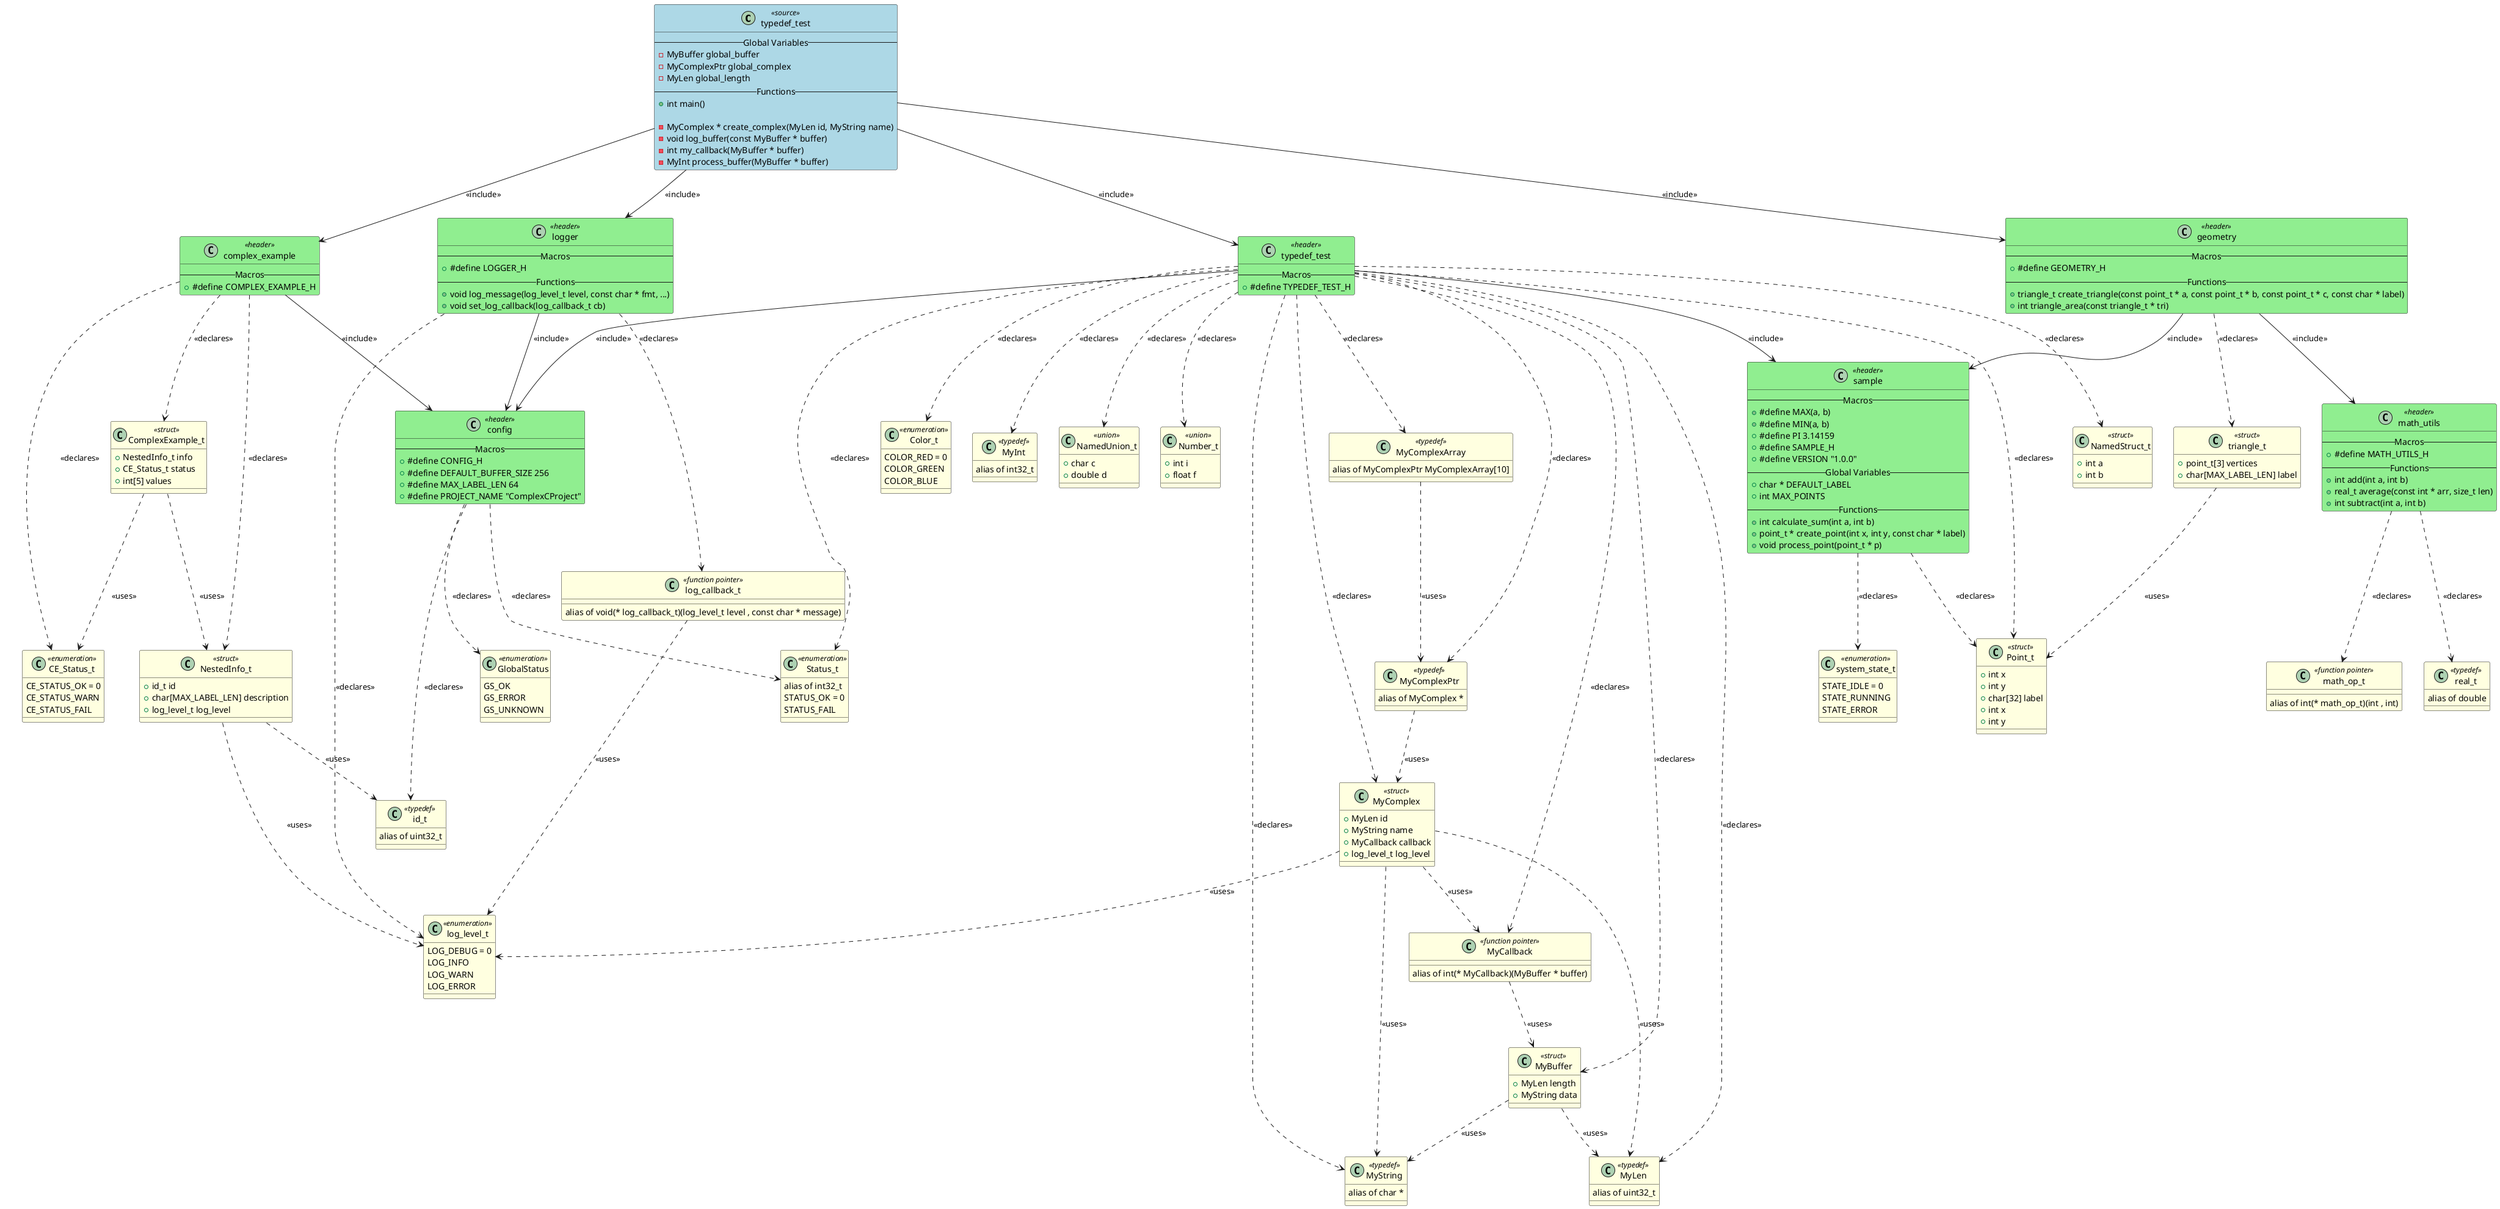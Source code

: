 @startuml typedef_test

class "typedef_test" as TYPEDEF_TEST <<source>> #LightBlue
{
    -- Global Variables --
    - MyBuffer global_buffer
    - MyComplexPtr global_complex
    - MyLen global_length
    -- Functions --
    + int main()

    - MyComplex * create_complex(MyLen id, MyString name)
    - void log_buffer(const MyBuffer * buffer)
    - int my_callback(MyBuffer * buffer)
    - MyInt process_buffer(MyBuffer * buffer)
}

class "complex_example" as HEADER_COMPLEX_EXAMPLE <<header>> #LightGreen
{
    -- Macros --
    + #define COMPLEX_EXAMPLE_H
}

class "config" as HEADER_CONFIG <<header>> #LightGreen
{
    -- Macros --
    + #define CONFIG_H
    + #define DEFAULT_BUFFER_SIZE 256
    + #define MAX_LABEL_LEN 64
    + #define PROJECT_NAME "ComplexCProject"
}

class "geometry" as HEADER_GEOMETRY <<header>> #LightGreen
{
    -- Macros --
    + #define GEOMETRY_H
    -- Functions --
    + triangle_t create_triangle(const point_t * a, const point_t * b, const point_t * c, const char * label)
    + int triangle_area(const triangle_t * tri)
}

class "logger" as HEADER_LOGGER <<header>> #LightGreen
{
    -- Macros --
    + #define LOGGER_H
    -- Functions --
    + void log_message(log_level_t level, const char * fmt, ...)
    + void set_log_callback(log_callback_t cb)
}

class "math_utils" as HEADER_MATH_UTILS <<header>> #LightGreen
{
    -- Macros --
    + #define MATH_UTILS_H
    -- Functions --
    + int add(int a, int b)
    + real_t average(const int * arr, size_t len)
    + int subtract(int a, int b)
}

class "sample" as HEADER_SAMPLE <<header>> #LightGreen
{
    -- Macros --
    + #define MAX(a, b)
    + #define MIN(a, b)
    + #define PI 3.14159
    + #define SAMPLE_H
    + #define VERSION "1.0.0"
    -- Global Variables --
    + char * DEFAULT_LABEL
    + int MAX_POINTS
    -- Functions --
    + int calculate_sum(int a, int b)
    + point_t * create_point(int x, int y, const char * label)
    + void process_point(point_t * p)
}

class "typedef_test" as HEADER_TYPEDEF_TEST <<header>> #LightGreen
{
    -- Macros --
    + #define TYPEDEF_TEST_H
}

class "ComplexExample_t" as TYPEDEF_COMPLEXEXAMPLE_T <<struct>> #LightYellow
{
    + NestedInfo_t info
    + CE_Status_t status
    + int[5] values
}

class "NestedInfo_t" as TYPEDEF_NESTEDINFO_T <<struct>> #LightYellow
{
    + id_t id
    + char[MAX_LABEL_LEN] description
    + log_level_t log_level
}

class "CE_Status_t" as TYPEDEF_CE_STATUS_T <<enumeration>> #LightYellow
{
    CE_STATUS_OK = 0
    CE_STATUS_WARN
    CE_STATUS_FAIL
}

class "GlobalStatus" as TYPEDEF_GLOBALSTATUS <<enumeration>> #LightYellow
{
    GS_OK
    GS_ERROR
    GS_UNKNOWN
}

class "id_t" as TYPEDEF_ID_T <<typedef>> #LightYellow
{
    alias of uint32_t
}

class "status_t" as TYPEDEF_STATUS_T <<typedef>> #LightYellow
{
    alias of int32_t
}

class "triangle_t" as TYPEDEF_TRIANGLE_T <<struct>> #LightYellow
{
    + point_t[3] vertices
    + char[MAX_LABEL_LEN] label
}

class "log_level_t" as TYPEDEF_LOG_LEVEL_T <<enumeration>> #LightYellow
{
    LOG_DEBUG = 0
    LOG_INFO
    LOG_WARN
    LOG_ERROR
}

class "log_callback_t" as TYPEDEF_LOG_CALLBACK_T <<function pointer>> #LightYellow
{
    alias of void(* log_callback_t)(log_level_t level , const char * message)
}

class "math_op_t" as TYPEDEF_MATH_OP_T <<function pointer>> #LightYellow
{
    alias of int(* math_op_t)(int , int)
}

class "real_t" as TYPEDEF_REAL_T <<typedef>> #LightYellow
{
    alias of double
}

class "point_t" as TYPEDEF_POINT_T <<struct>> #LightYellow
{
    + int x
    + int y
    + char[32] label
}

class "system_state_t" as TYPEDEF_SYSTEM_STATE_T <<enumeration>> #LightYellow
{
    STATE_IDLE = 0
    STATE_RUNNING
    STATE_ERROR
}

class "MyBuffer" as TYPEDEF_MYBUFFER <<struct>> #LightYellow
{
    + MyLen length
    + MyString data
}

class "MyComplex" as TYPEDEF_MYCOMPLEX <<struct>> #LightYellow
{
    + MyLen id
    + MyString name
    + MyCallback callback
    + log_level_t log_level
}

class "NamedStruct_t" as TYPEDEF_NAMEDSTRUCT_T <<struct>> #LightYellow
{
    + int a
    + int b
}

class "Point_t" as TYPEDEF_POINT_T <<struct>> #LightYellow
{
    + int x
    + int y
}

class "Color_t" as TYPEDEF_COLOR_T <<enumeration>> #LightYellow
{
    COLOR_RED = 0
    COLOR_GREEN
    COLOR_BLUE
}

class "Status_t" as TYPEDEF_STATUS_T <<enumeration>> #LightYellow
{
    STATUS_OK = 0
    STATUS_FAIL
}

class "MyCallback" as TYPEDEF_MYCALLBACK <<function pointer>> #LightYellow
{
    alias of int(* MyCallback)(MyBuffer * buffer)
}

class "MyComplexArray" as TYPEDEF_MYCOMPLEXARRAY <<typedef>> #LightYellow
{
    alias of MyComplexPtr MyComplexArray[10]
}

class "MyComplexPtr" as TYPEDEF_MYCOMPLEXPTR <<typedef>> #LightYellow
{
    alias of MyComplex *
}

class "MyInt" as TYPEDEF_MYINT <<typedef>> #LightYellow
{
    alias of int32_t
}

class "MyLen" as TYPEDEF_MYLEN <<typedef>> #LightYellow
{
    alias of uint32_t
}

class "MyString" as TYPEDEF_MYSTRING <<typedef>> #LightYellow
{
    alias of char *
}

class "NamedUnion_t" as TYPEDEF_NAMEDUNION_T <<union>> #LightYellow
{
    + char c
    + double d
}

class "Number_t" as TYPEDEF_NUMBER_T <<union>> #LightYellow
{
    + int i
    + float f
}


' Include relationships
HEADER_COMPLEX_EXAMPLE --> HEADER_CONFIG : <<include>>
HEADER_GEOMETRY --> HEADER_MATH_UTILS : <<include>>
HEADER_GEOMETRY --> HEADER_SAMPLE : <<include>>
HEADER_LOGGER --> HEADER_CONFIG : <<include>>
TYPEDEF_TEST --> HEADER_COMPLEX_EXAMPLE : <<include>>
TYPEDEF_TEST --> HEADER_GEOMETRY : <<include>>
TYPEDEF_TEST --> HEADER_LOGGER : <<include>>
TYPEDEF_TEST --> HEADER_TYPEDEF_TEST : <<include>>
HEADER_TYPEDEF_TEST --> HEADER_CONFIG : <<include>>
HEADER_TYPEDEF_TEST --> HEADER_SAMPLE : <<include>>

' Declaration relationships
HEADER_COMPLEX_EXAMPLE ..> TYPEDEF_COMPLEXEXAMPLE_T : <<declares>>
HEADER_COMPLEX_EXAMPLE ..> TYPEDEF_NESTEDINFO_T : <<declares>>
HEADER_COMPLEX_EXAMPLE ..> TYPEDEF_CE_STATUS_T : <<declares>>
HEADER_CONFIG ..> TYPEDEF_GLOBALSTATUS : <<declares>>
HEADER_CONFIG ..> TYPEDEF_ID_T : <<declares>>
HEADER_CONFIG ..> TYPEDEF_STATUS_T : <<declares>>
HEADER_GEOMETRY ..> TYPEDEF_TRIANGLE_T : <<declares>>
HEADER_LOGGER ..> TYPEDEF_LOG_LEVEL_T : <<declares>>
HEADER_LOGGER ..> TYPEDEF_LOG_CALLBACK_T : <<declares>>
HEADER_MATH_UTILS ..> TYPEDEF_MATH_OP_T : <<declares>>
HEADER_MATH_UTILS ..> TYPEDEF_REAL_T : <<declares>>
HEADER_SAMPLE ..> TYPEDEF_POINT_T : <<declares>>
HEADER_SAMPLE ..> TYPEDEF_SYSTEM_STATE_T : <<declares>>
HEADER_TYPEDEF_TEST ..> TYPEDEF_MYBUFFER : <<declares>>
HEADER_TYPEDEF_TEST ..> TYPEDEF_MYCOMPLEX : <<declares>>
HEADER_TYPEDEF_TEST ..> TYPEDEF_NAMEDSTRUCT_T : <<declares>>
HEADER_TYPEDEF_TEST ..> TYPEDEF_POINT_T : <<declares>>
HEADER_TYPEDEF_TEST ..> TYPEDEF_COLOR_T : <<declares>>
HEADER_TYPEDEF_TEST ..> TYPEDEF_STATUS_T : <<declares>>
HEADER_TYPEDEF_TEST ..> TYPEDEF_MYCALLBACK : <<declares>>
HEADER_TYPEDEF_TEST ..> TYPEDEF_MYCOMPLEXARRAY : <<declares>>
HEADER_TYPEDEF_TEST ..> TYPEDEF_MYCOMPLEXPTR : <<declares>>
HEADER_TYPEDEF_TEST ..> TYPEDEF_MYINT : <<declares>>
HEADER_TYPEDEF_TEST ..> TYPEDEF_MYLEN : <<declares>>
HEADER_TYPEDEF_TEST ..> TYPEDEF_MYSTRING : <<declares>>
HEADER_TYPEDEF_TEST ..> TYPEDEF_NAMEDUNION_T : <<declares>>
HEADER_TYPEDEF_TEST ..> TYPEDEF_NUMBER_T : <<declares>>

' Uses relationships
TYPEDEF_COMPLEXEXAMPLE_T ..> TYPEDEF_CE_STATUS_T : <<uses>>
TYPEDEF_COMPLEXEXAMPLE_T ..> TYPEDEF_NESTEDINFO_T : <<uses>>
TYPEDEF_NESTEDINFO_T ..> TYPEDEF_ID_T : <<uses>>
TYPEDEF_NESTEDINFO_T ..> TYPEDEF_LOG_LEVEL_T : <<uses>>
TYPEDEF_TRIANGLE_T ..> TYPEDEF_POINT_T : <<uses>>
TYPEDEF_LOG_CALLBACK_T ..> TYPEDEF_LOG_LEVEL_T : <<uses>>
TYPEDEF_MYBUFFER ..> TYPEDEF_MYLEN : <<uses>>
TYPEDEF_MYBUFFER ..> TYPEDEF_MYSTRING : <<uses>>
TYPEDEF_MYCOMPLEX ..> TYPEDEF_MYCALLBACK : <<uses>>
TYPEDEF_MYCOMPLEX ..> TYPEDEF_MYLEN : <<uses>>
TYPEDEF_MYCOMPLEX ..> TYPEDEF_MYSTRING : <<uses>>
TYPEDEF_MYCOMPLEX ..> TYPEDEF_LOG_LEVEL_T : <<uses>>
TYPEDEF_MYCALLBACK ..> TYPEDEF_MYBUFFER : <<uses>>
TYPEDEF_MYCOMPLEXARRAY ..> TYPEDEF_MYCOMPLEXPTR : <<uses>>
TYPEDEF_MYCOMPLEXPTR ..> TYPEDEF_MYCOMPLEX : <<uses>>

@enduml